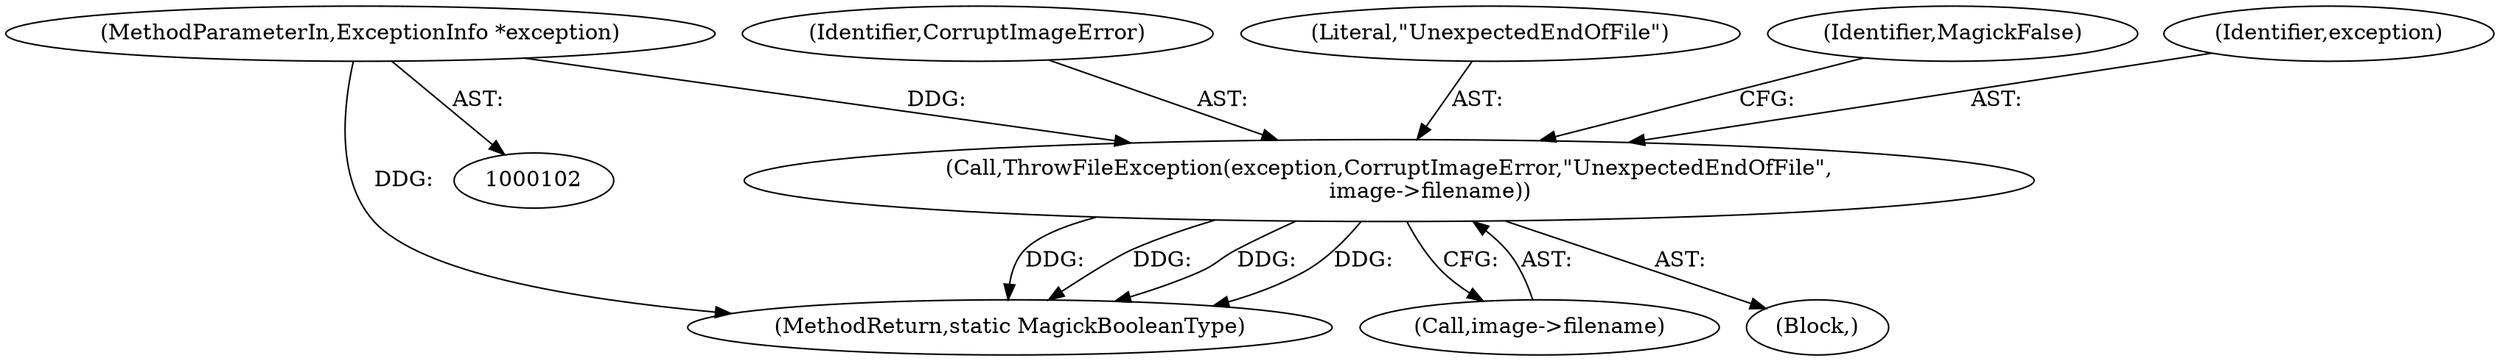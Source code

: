digraph "0_ImageMagick_d7325bac173492b358417a0ad49fabad44447d52_5@pointer" {
"1000137" [label="(Call,ThrowFileException(exception,CorruptImageError,\"UnexpectedEndOfFile\",\n            image->filename))"];
"1000106" [label="(MethodParameterIn,ExceptionInfo *exception)"];
"1000136" [label="(Block,)"];
"1000209" [label="(MethodReturn,static MagickBooleanType)"];
"1000139" [label="(Identifier,CorruptImageError)"];
"1000140" [label="(Literal,\"UnexpectedEndOfFile\")"];
"1000137" [label="(Call,ThrowFileException(exception,CorruptImageError,\"UnexpectedEndOfFile\",\n            image->filename))"];
"1000145" [label="(Identifier,MagickFalse)"];
"1000106" [label="(MethodParameterIn,ExceptionInfo *exception)"];
"1000138" [label="(Identifier,exception)"];
"1000141" [label="(Call,image->filename)"];
"1000137" -> "1000136"  [label="AST: "];
"1000137" -> "1000141"  [label="CFG: "];
"1000138" -> "1000137"  [label="AST: "];
"1000139" -> "1000137"  [label="AST: "];
"1000140" -> "1000137"  [label="AST: "];
"1000141" -> "1000137"  [label="AST: "];
"1000145" -> "1000137"  [label="CFG: "];
"1000137" -> "1000209"  [label="DDG: "];
"1000137" -> "1000209"  [label="DDG: "];
"1000137" -> "1000209"  [label="DDG: "];
"1000137" -> "1000209"  [label="DDG: "];
"1000106" -> "1000137"  [label="DDG: "];
"1000106" -> "1000102"  [label="AST: "];
"1000106" -> "1000209"  [label="DDG: "];
}
